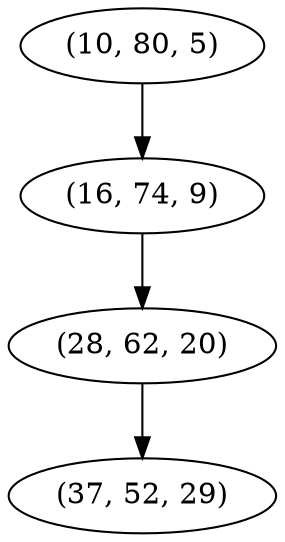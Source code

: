 digraph tree {
    "(10, 80, 5)";
    "(16, 74, 9)";
    "(28, 62, 20)";
    "(37, 52, 29)";
    "(10, 80, 5)" -> "(16, 74, 9)";
    "(16, 74, 9)" -> "(28, 62, 20)";
    "(28, 62, 20)" -> "(37, 52, 29)";
}
